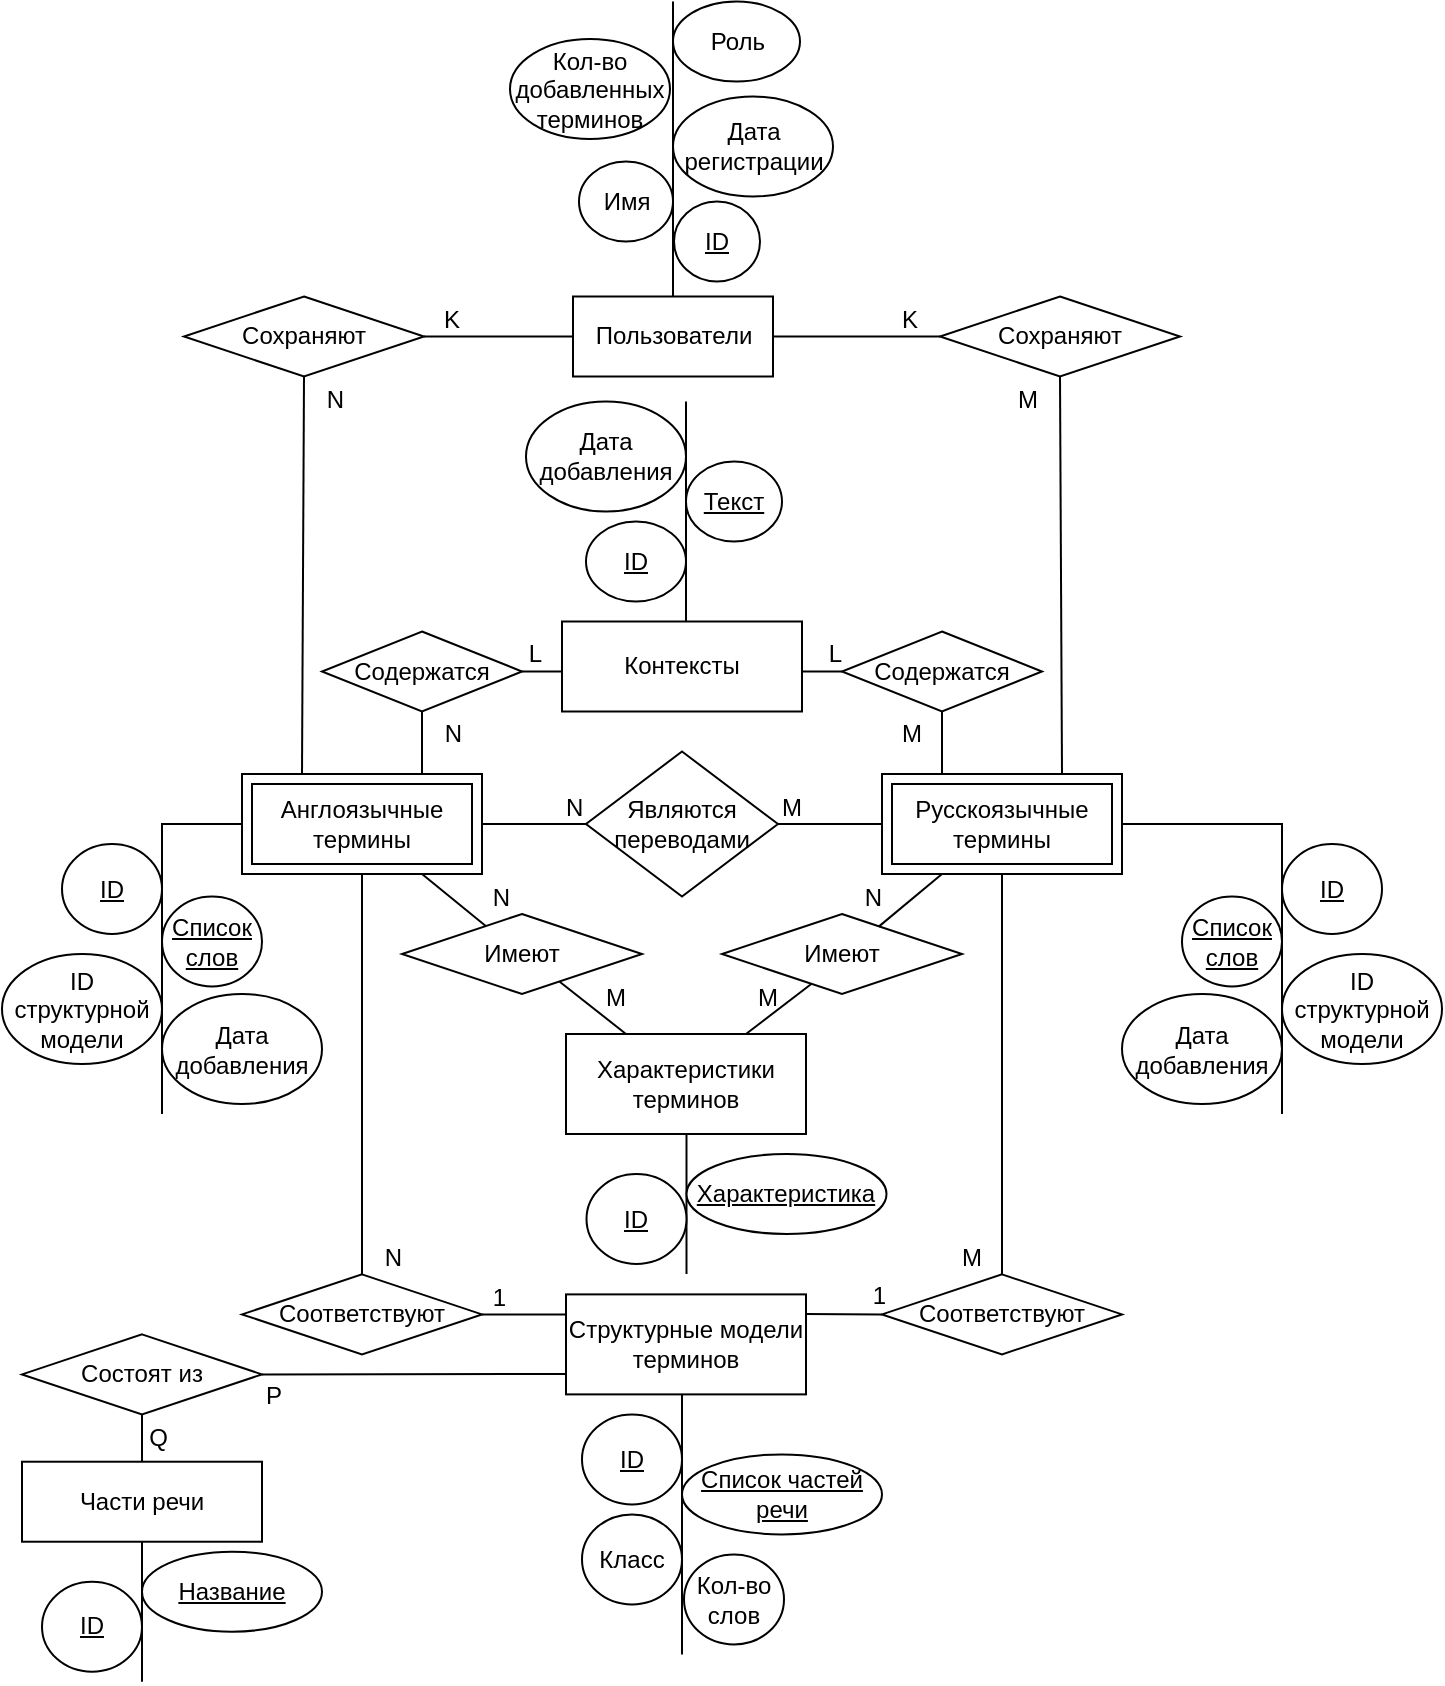 <mxfile version="20.8.16" type="device"><diagram id="244mS9zNh_xSva6xnjS1" name="Страница 1"><mxGraphModel dx="1481" dy="2007" grid="1" gridSize="10" guides="1" tooltips="1" connect="1" arrows="1" fold="1" page="1" pageScale="1" pageWidth="827" pageHeight="1169" math="0" shadow="0"><root><mxCell id="0"/><mxCell id="1" parent="0"/><mxCell id="MEnZoygMXlPPVWilbi8o-1" value="Англоязычные термины" style="shape=ext;margin=3;double=1;whiteSpace=wrap;html=1;align=center;" parent="1" vertex="1"><mxGeometry x="200" y="280" width="120" height="50" as="geometry"/></mxCell><mxCell id="MEnZoygMXlPPVWilbi8o-2" value="Русскоязычные термины" style="shape=ext;margin=3;double=1;whiteSpace=wrap;html=1;align=center;" parent="1" vertex="1"><mxGeometry x="520" y="280" width="120" height="50" as="geometry"/></mxCell><mxCell id="MEnZoygMXlPPVWilbi8o-4" value="Соответствуют" style="shape=rhombus;perimeter=rhombusPerimeter;whiteSpace=wrap;html=1;align=center;" parent="1" vertex="1"><mxGeometry x="200" y="530.19" width="120" height="40" as="geometry"/></mxCell><mxCell id="MEnZoygMXlPPVWilbi8o-9" value="Соответствуют" style="shape=rhombus;perimeter=rhombusPerimeter;whiteSpace=wrap;html=1;align=center;" parent="1" vertex="1"><mxGeometry x="520" y="530.19" width="120" height="40" as="geometry"/></mxCell><mxCell id="MEnZoygMXlPPVWilbi8o-14" value="" style="endArrow=none;html=1;rounded=0;exitX=1;exitY=0.5;exitDx=0;exitDy=0;exitPerimeter=0;entryX=0;entryY=0.2;entryDx=0;entryDy=0;entryPerimeter=0;" parent="1" source="MEnZoygMXlPPVWilbi8o-4" edge="1"><mxGeometry relative="1" as="geometry"><mxPoint x="320" y="569.99" as="sourcePoint"/><mxPoint x="362" y="550.19" as="targetPoint"/></mxGeometry></mxCell><mxCell id="MEnZoygMXlPPVWilbi8o-15" value="1" style="resizable=0;html=1;align=right;verticalAlign=bottom;" parent="MEnZoygMXlPPVWilbi8o-14" connectable="0" vertex="1"><mxGeometry x="1" relative="1" as="geometry"><mxPoint x="-30" as="offset"/></mxGeometry></mxCell><mxCell id="MEnZoygMXlPPVWilbi8o-16" value="" style="endArrow=none;html=1;rounded=0;exitX=0.5;exitY=0;exitDx=0;exitDy=0;entryX=0.5;entryY=1;entryDx=0;entryDy=0;" parent="1" source="MEnZoygMXlPPVWilbi8o-4" target="MEnZoygMXlPPVWilbi8o-1" edge="1"><mxGeometry relative="1" as="geometry"><mxPoint x="254" y="350" as="sourcePoint"/><mxPoint x="414" y="350" as="targetPoint"/></mxGeometry></mxCell><mxCell id="MEnZoygMXlPPVWilbi8o-17" value="N" style="resizable=0;html=1;align=right;verticalAlign=bottom;" parent="MEnZoygMXlPPVWilbi8o-16" connectable="0" vertex="1"><mxGeometry x="1" relative="1" as="geometry"><mxPoint x="20" y="200" as="offset"/></mxGeometry></mxCell><mxCell id="MEnZoygMXlPPVWilbi8o-18" value="" style="endArrow=none;html=1;rounded=0;entryX=0.5;entryY=1;entryDx=0;entryDy=0;exitX=0.5;exitY=0;exitDx=0;exitDy=0;" parent="1" source="MEnZoygMXlPPVWilbi8o-9" target="MEnZoygMXlPPVWilbi8o-2" edge="1"><mxGeometry relative="1" as="geometry"><mxPoint x="560" y="380" as="sourcePoint"/><mxPoint x="499.8" y="330" as="targetPoint"/></mxGeometry></mxCell><mxCell id="MEnZoygMXlPPVWilbi8o-19" value="M" style="resizable=0;html=1;align=right;verticalAlign=bottom;" parent="MEnZoygMXlPPVWilbi8o-18" connectable="0" vertex="1"><mxGeometry x="1" relative="1" as="geometry"><mxPoint x="-10" y="200" as="offset"/></mxGeometry></mxCell><mxCell id="MEnZoygMXlPPVWilbi8o-20" value="" style="endArrow=none;html=1;rounded=0;exitX=0;exitY=0.5;exitDx=0;exitDy=0;entryX=0.999;entryY=0.196;entryDx=0;entryDy=0;entryPerimeter=0;" parent="1" source="MEnZoygMXlPPVWilbi8o-9" edge="1"><mxGeometry relative="1" as="geometry"><mxPoint x="490" y="560.19" as="sourcePoint"/><mxPoint x="481.88" y="549.99" as="targetPoint"/></mxGeometry></mxCell><mxCell id="MEnZoygMXlPPVWilbi8o-21" value="1" style="resizable=0;html=1;align=right;verticalAlign=bottom;" parent="MEnZoygMXlPPVWilbi8o-20" connectable="0" vertex="1"><mxGeometry x="1" relative="1" as="geometry"><mxPoint x="40" as="offset"/></mxGeometry></mxCell><mxCell id="MEnZoygMXlPPVWilbi8o-22" value="" style="endArrow=none;html=1;rounded=0;entryX=1;entryY=0.5;entryDx=0;entryDy=0;exitX=0;exitY=0.5;exitDx=0;exitDy=0;" parent="1" source="MEnZoygMXlPPVWilbi8o-38" target="MEnZoygMXlPPVWilbi8o-1" edge="1"><mxGeometry relative="1" as="geometry"><mxPoint x="380" y="320" as="sourcePoint"/><mxPoint x="540" y="320" as="targetPoint"/></mxGeometry></mxCell><mxCell id="MEnZoygMXlPPVWilbi8o-25" value="N" style="resizable=0;html=1;align=left;verticalAlign=bottom;direction=west;" parent="1" connectable="0" vertex="1"><mxGeometry x="360" y="305" as="geometry"/></mxCell><mxCell id="MEnZoygMXlPPVWilbi8o-27" value="Пользователи" style="whiteSpace=wrap;html=1;align=center;" parent="1" vertex="1"><mxGeometry x="365.5" y="41.25" width="100" height="40" as="geometry"/></mxCell><mxCell id="MEnZoygMXlPPVWilbi8o-28" value="Сохраняют" style="shape=rhombus;perimeter=rhombusPerimeter;whiteSpace=wrap;html=1;align=center;" parent="1" vertex="1"><mxGeometry x="171" y="41.25" width="120" height="40" as="geometry"/></mxCell><mxCell id="MEnZoygMXlPPVWilbi8o-29" value="" style="endArrow=none;html=1;rounded=0;exitX=1;exitY=0.5;exitDx=0;exitDy=0;entryX=0;entryY=0.5;entryDx=0;entryDy=0;" parent="1" source="MEnZoygMXlPPVWilbi8o-28" target="MEnZoygMXlPPVWilbi8o-27" edge="1"><mxGeometry relative="1" as="geometry"><mxPoint x="325" y="63.55" as="sourcePoint"/><mxPoint x="365" y="63.55" as="targetPoint"/></mxGeometry></mxCell><mxCell id="MEnZoygMXlPPVWilbi8o-30" value="K" style="resizable=0;html=1;align=right;verticalAlign=bottom;" parent="MEnZoygMXlPPVWilbi8o-29" connectable="0" vertex="1"><mxGeometry x="1" relative="1" as="geometry"><mxPoint x="-56" as="offset"/></mxGeometry></mxCell><mxCell id="MEnZoygMXlPPVWilbi8o-31" value="" style="endArrow=none;html=1;rounded=0;entryX=0.5;entryY=1;entryDx=0;entryDy=0;exitX=0.25;exitY=0;exitDx=0;exitDy=0;" parent="1" source="MEnZoygMXlPPVWilbi8o-1" target="MEnZoygMXlPPVWilbi8o-28" edge="1"><mxGeometry relative="1" as="geometry"><mxPoint x="220" y="260" as="sourcePoint"/><mxPoint x="270" y="200" as="targetPoint"/></mxGeometry></mxCell><mxCell id="MEnZoygMXlPPVWilbi8o-32" value="N" style="resizable=0;html=1;align=right;verticalAlign=bottom;" parent="MEnZoygMXlPPVWilbi8o-31" connectable="0" vertex="1"><mxGeometry x="1" relative="1" as="geometry"><mxPoint x="20" y="20" as="offset"/></mxGeometry></mxCell><mxCell id="MEnZoygMXlPPVWilbi8o-33" value="Сохраняют" style="shape=rhombus;perimeter=rhombusPerimeter;whiteSpace=wrap;html=1;align=center;" parent="1" vertex="1"><mxGeometry x="549" y="41.25" width="120" height="40" as="geometry"/></mxCell><mxCell id="MEnZoygMXlPPVWilbi8o-34" value="" style="endArrow=none;html=1;rounded=0;exitX=0;exitY=0.5;exitDx=0;exitDy=0;entryX=1;entryY=0.5;entryDx=0;entryDy=0;" parent="1" source="MEnZoygMXlPPVWilbi8o-33" target="MEnZoygMXlPPVWilbi8o-27" edge="1"><mxGeometry relative="1" as="geometry"><mxPoint x="501" y="133.75" as="sourcePoint"/><mxPoint x="545" y="133.75" as="targetPoint"/></mxGeometry></mxCell><mxCell id="MEnZoygMXlPPVWilbi8o-35" value="K" style="resizable=0;html=1;align=right;verticalAlign=bottom;" parent="MEnZoygMXlPPVWilbi8o-34" connectable="0" vertex="1"><mxGeometry x="1" relative="1" as="geometry"><mxPoint x="73" as="offset"/></mxGeometry></mxCell><mxCell id="MEnZoygMXlPPVWilbi8o-36" value="" style="endArrow=none;html=1;rounded=0;entryX=0.5;entryY=1;entryDx=0;entryDy=0;exitX=0.75;exitY=0;exitDx=0;exitDy=0;" parent="1" source="MEnZoygMXlPPVWilbi8o-2" target="MEnZoygMXlPPVWilbi8o-33" edge="1"><mxGeometry relative="1" as="geometry"><mxPoint x="560" y="280" as="sourcePoint"/><mxPoint x="560" y="160" as="targetPoint"/></mxGeometry></mxCell><mxCell id="MEnZoygMXlPPVWilbi8o-37" value="M" style="resizable=0;html=1;align=right;verticalAlign=bottom;" parent="MEnZoygMXlPPVWilbi8o-36" connectable="0" vertex="1"><mxGeometry x="1" relative="1" as="geometry"><mxPoint x="-10" y="20" as="offset"/></mxGeometry></mxCell><mxCell id="MEnZoygMXlPPVWilbi8o-38" value="Являются переводами" style="shape=rhombus;perimeter=rhombusPerimeter;whiteSpace=wrap;html=1;align=center;" parent="1" vertex="1"><mxGeometry x="372" y="268.75" width="96" height="72.5" as="geometry"/></mxCell><mxCell id="MEnZoygMXlPPVWilbi8o-42" value="" style="endArrow=none;html=1;rounded=0;exitX=0;exitY=0.5;exitDx=0;exitDy=0;entryX=1;entryY=0.5;entryDx=0;entryDy=0;" parent="1" source="MEnZoygMXlPPVWilbi8o-2" target="MEnZoygMXlPPVWilbi8o-38" edge="1"><mxGeometry relative="1" as="geometry"><mxPoint x="530" y="150" as="sourcePoint"/><mxPoint x="474" y="150" as="targetPoint"/></mxGeometry></mxCell><mxCell id="MEnZoygMXlPPVWilbi8o-43" value="M" style="resizable=0;html=1;align=right;verticalAlign=bottom;" parent="MEnZoygMXlPPVWilbi8o-42" connectable="0" vertex="1"><mxGeometry x="1" relative="1" as="geometry"><mxPoint x="12" as="offset"/></mxGeometry></mxCell><mxCell id="MEnZoygMXlPPVWilbi8o-44" value="" style="line;strokeWidth=1;rotatable=0;dashed=0;labelPosition=right;align=left;verticalAlign=middle;spacingTop=0;spacingLeft=6;points=[];portConstraint=eastwest;direction=south;" parent="1" vertex="1"><mxGeometry x="415" y="590.19" width="10" height="130" as="geometry"/></mxCell><mxCell id="MEnZoygMXlPPVWilbi8o-45" value="Список частей речи" style="ellipse;whiteSpace=wrap;html=1;align=center;fontStyle=4;" parent="1" vertex="1"><mxGeometry x="420" y="620.19" width="100" height="40" as="geometry"/></mxCell><mxCell id="MEnZoygMXlPPVWilbi8o-48" value="Список слов" style="ellipse;whiteSpace=wrap;html=1;align=center;fontStyle=4;direction=south;" parent="1" vertex="1"><mxGeometry x="160" y="341.25" width="50" height="45" as="geometry"/></mxCell><mxCell id="MEnZoygMXlPPVWilbi8o-51" value="ID структурной&lt;br&gt;модели" style="ellipse;whiteSpace=wrap;html=1;align=center;" parent="1" vertex="1"><mxGeometry x="80" y="370" width="80" height="55" as="geometry"/></mxCell><mxCell id="MEnZoygMXlPPVWilbi8o-56" value="" style="line;strokeWidth=1;rotatable=0;dashed=0;labelPosition=right;align=left;verticalAlign=middle;spacingTop=0;spacingLeft=6;points=[];portConstraint=eastwest;direction=south;" parent="1" vertex="1"><mxGeometry x="410.5" y="-106.25" width="10" height="147.5" as="geometry"/></mxCell><mxCell id="MEnZoygMXlPPVWilbi8o-57" value="ID" style="ellipse;whiteSpace=wrap;html=1;align=center;fontStyle=4;" parent="1" vertex="1"><mxGeometry x="416" y="-6.25" width="43" height="40" as="geometry"/></mxCell><mxCell id="MEnZoygMXlPPVWilbi8o-60" value="ID" style="ellipse;whiteSpace=wrap;html=1;align=center;fontStyle=4;" parent="1" vertex="1"><mxGeometry x="370" y="600.19" width="50" height="45" as="geometry"/></mxCell><mxCell id="MEnZoygMXlPPVWilbi8o-62" value="Содержатся" style="shape=rhombus;perimeter=rhombusPerimeter;whiteSpace=wrap;html=1;align=center;" parent="1" vertex="1"><mxGeometry x="240" y="208.75" width="100" height="40" as="geometry"/></mxCell><mxCell id="MEnZoygMXlPPVWilbi8o-63" value="" style="endArrow=none;html=1;rounded=0;exitX=1;exitY=0.5;exitDx=0;exitDy=0;entryX=0;entryY=0.5;entryDx=0;entryDy=0;" parent="1" source="MEnZoygMXlPPVWilbi8o-62" edge="1"><mxGeometry relative="1" as="geometry"><mxPoint x="394" y="133.55" as="sourcePoint"/><mxPoint x="360" y="228.75" as="targetPoint"/></mxGeometry></mxCell><mxCell id="MEnZoygMXlPPVWilbi8o-64" value="L" style="resizable=0;html=1;align=right;verticalAlign=bottom;" parent="MEnZoygMXlPPVWilbi8o-63" connectable="0" vertex="1"><mxGeometry x="1" relative="1" as="geometry"><mxPoint x="-10" as="offset"/></mxGeometry></mxCell><mxCell id="MEnZoygMXlPPVWilbi8o-65" value="" style="endArrow=none;html=1;rounded=0;entryX=0.5;entryY=1;entryDx=0;entryDy=0;exitX=0.75;exitY=0;exitDx=0;exitDy=0;" parent="1" source="MEnZoygMXlPPVWilbi8o-1" target="MEnZoygMXlPPVWilbi8o-62" edge="1"><mxGeometry relative="1" as="geometry"><mxPoint x="310" y="260" as="sourcePoint"/><mxPoint x="340" y="310" as="targetPoint"/></mxGeometry></mxCell><mxCell id="MEnZoygMXlPPVWilbi8o-66" value="N" style="resizable=0;html=1;align=right;verticalAlign=bottom;" parent="MEnZoygMXlPPVWilbi8o-65" connectable="0" vertex="1"><mxGeometry x="1" relative="1" as="geometry"><mxPoint x="20" y="20" as="offset"/></mxGeometry></mxCell><mxCell id="MEnZoygMXlPPVWilbi8o-67" value="Содержатся" style="shape=rhombus;perimeter=rhombusPerimeter;whiteSpace=wrap;html=1;align=center;" parent="1" vertex="1"><mxGeometry x="500" y="208.75" width="100" height="40" as="geometry"/></mxCell><mxCell id="MEnZoygMXlPPVWilbi8o-68" value="" style="endArrow=none;html=1;rounded=0;exitX=0;exitY=0.5;exitDx=0;exitDy=0;entryX=1;entryY=0.5;entryDx=0;entryDy=0;" parent="1" source="MEnZoygMXlPPVWilbi8o-67" edge="1"><mxGeometry relative="1" as="geometry"><mxPoint x="644" y="133.55" as="sourcePoint"/><mxPoint x="480" y="228.75" as="targetPoint"/></mxGeometry></mxCell><mxCell id="MEnZoygMXlPPVWilbi8o-69" value="L" style="resizable=0;html=1;align=right;verticalAlign=bottom;" parent="MEnZoygMXlPPVWilbi8o-68" connectable="0" vertex="1"><mxGeometry x="1" relative="1" as="geometry"><mxPoint x="20" as="offset"/></mxGeometry></mxCell><mxCell id="MEnZoygMXlPPVWilbi8o-70" value="" style="endArrow=none;html=1;rounded=0;entryX=0.5;entryY=1;entryDx=0;entryDy=0;exitX=0.25;exitY=0;exitDx=0;exitDy=0;" parent="1" source="MEnZoygMXlPPVWilbi8o-2" target="MEnZoygMXlPPVWilbi8o-67" edge="1"><mxGeometry relative="1" as="geometry"><mxPoint x="540" y="280" as="sourcePoint"/><mxPoint x="590" y="310" as="targetPoint"/></mxGeometry></mxCell><mxCell id="MEnZoygMXlPPVWilbi8o-71" value="M" style="resizable=0;html=1;align=right;verticalAlign=bottom;" parent="MEnZoygMXlPPVWilbi8o-70" connectable="0" vertex="1"><mxGeometry x="1" relative="1" as="geometry"><mxPoint x="-10" y="20" as="offset"/></mxGeometry></mxCell><mxCell id="MEnZoygMXlPPVWilbi8o-72" value="" style="line;strokeWidth=1;rotatable=0;dashed=0;labelPosition=right;align=left;verticalAlign=middle;spacingTop=0;spacingLeft=6;points=[];portConstraint=eastwest;direction=south;" parent="1" vertex="1"><mxGeometry x="417" y="93.75" width="10" height="110" as="geometry"/></mxCell><mxCell id="MEnZoygMXlPPVWilbi8o-73" value="Текст" style="ellipse;whiteSpace=wrap;html=1;align=center;fontStyle=4;" parent="1" vertex="1"><mxGeometry x="422" y="123.75" width="48" height="40" as="geometry"/></mxCell><mxCell id="MEnZoygMXlPPVWilbi8o-74" value="ID" style="ellipse;whiteSpace=wrap;html=1;align=center;fontStyle=4;" parent="1" vertex="1"><mxGeometry x="372" y="153.75" width="50" height="40" as="geometry"/></mxCell><mxCell id="MEnZoygMXlPPVWilbi8o-75" value="ID" style="ellipse;whiteSpace=wrap;html=1;align=center;fontStyle=4;direction=south;" parent="1" vertex="1"><mxGeometry x="110" y="315" width="50" height="45" as="geometry"/></mxCell><mxCell id="MEnZoygMXlPPVWilbi8o-76" value="Кол-во&lt;br&gt;слов" style="ellipse;whiteSpace=wrap;html=1;align=center;" parent="1" vertex="1"><mxGeometry x="421" y="670.19" width="50" height="45" as="geometry"/></mxCell><mxCell id="MEnZoygMXlPPVWilbi8o-77" value="Кол-во&lt;br&gt;добавленных терминов" style="ellipse;whiteSpace=wrap;html=1;align=center;" parent="1" vertex="1"><mxGeometry x="334" y="-87.5" width="80" height="50" as="geometry"/></mxCell><mxCell id="MEnZoygMXlPPVWilbi8o-79" value="Дата регистрации" style="ellipse;whiteSpace=wrap;html=1;align=center;" parent="1" vertex="1"><mxGeometry x="415.5" y="-58.75" width="80" height="50" as="geometry"/></mxCell><mxCell id="MEnZoygMXlPPVWilbi8o-81" value="Дата добавления" style="ellipse;whiteSpace=wrap;html=1;align=center;" parent="1" vertex="1"><mxGeometry x="160" y="390" width="80" height="55" as="geometry"/></mxCell><mxCell id="MEnZoygMXlPPVWilbi8o-82" value="Дата добавления" style="ellipse;whiteSpace=wrap;html=1;align=center;" parent="1" vertex="1"><mxGeometry x="342" y="93.75" width="80" height="55" as="geometry"/></mxCell><mxCell id="b_QlDgpn11V66arvJ2R6-2" value="Класс" style="ellipse;whiteSpace=wrap;html=1;align=center;" parent="1" vertex="1"><mxGeometry x="370" y="650.19" width="50" height="45" as="geometry"/></mxCell><mxCell id="b_QlDgpn11V66arvJ2R6-20" value="Части речи" style="whiteSpace=wrap;html=1;align=center;" parent="1" vertex="1"><mxGeometry x="90" y="623.86" width="120" height="40" as="geometry"/></mxCell><mxCell id="b_QlDgpn11V66arvJ2R6-27" value="" style="line;strokeWidth=1;rotatable=0;dashed=0;labelPosition=right;align=left;verticalAlign=middle;spacingTop=0;spacingLeft=6;points=[];portConstraint=eastwest;direction=south;" parent="1" vertex="1"><mxGeometry x="145" y="663.86" width="10" height="70" as="geometry"/></mxCell><mxCell id="b_QlDgpn11V66arvJ2R6-28" value="Название" style="ellipse;whiteSpace=wrap;html=1;align=center;fontStyle=4;" parent="1" vertex="1"><mxGeometry x="150" y="668.86" width="90" height="40" as="geometry"/></mxCell><mxCell id="b_QlDgpn11V66arvJ2R6-29" value="ID" style="ellipse;whiteSpace=wrap;html=1;align=center;fontStyle=4;" parent="1" vertex="1"><mxGeometry x="100" y="683.86" width="50" height="45" as="geometry"/></mxCell><mxCell id="b_QlDgpn11V66arvJ2R6-32" value="Состоят из" style="shape=rhombus;perimeter=rhombusPerimeter;whiteSpace=wrap;html=1;align=center;" parent="1" vertex="1"><mxGeometry x="90" y="560.19" width="120" height="40" as="geometry"/></mxCell><mxCell id="b_QlDgpn11V66arvJ2R6-34" value="" style="endArrow=none;html=1;rounded=0;exitX=1;exitY=0.5;exitDx=0;exitDy=0;entryX=-0.003;entryY=0.796;entryDx=0;entryDy=0;entryPerimeter=0;" parent="1" source="b_QlDgpn11V66arvJ2R6-32" edge="1"><mxGeometry relative="1" as="geometry"><mxPoint x="225.0" y="579.85" as="sourcePoint"/><mxPoint x="361.64" y="579.99" as="targetPoint"/></mxGeometry></mxCell><mxCell id="b_QlDgpn11V66arvJ2R6-35" value="P" style="resizable=0;html=1;align=right;verticalAlign=bottom;" parent="b_QlDgpn11V66arvJ2R6-34" connectable="0" vertex="1"><mxGeometry x="1" relative="1" as="geometry"><mxPoint x="-141" y="20" as="offset"/></mxGeometry></mxCell><mxCell id="b_QlDgpn11V66arvJ2R6-36" value="" style="endArrow=none;html=1;rounded=0;exitX=0.5;exitY=0;exitDx=0;exitDy=0;entryX=0.5;entryY=1;entryDx=0;entryDy=0;" parent="1" source="b_QlDgpn11V66arvJ2R6-20" target="b_QlDgpn11V66arvJ2R6-32" edge="1"><mxGeometry relative="1" as="geometry"><mxPoint x="270" y="540.19" as="sourcePoint"/><mxPoint x="270" y="490.19" as="targetPoint"/></mxGeometry></mxCell><mxCell id="b_QlDgpn11V66arvJ2R6-37" value="Q" style="resizable=0;html=1;align=right;verticalAlign=bottom;" parent="b_QlDgpn11V66arvJ2R6-36" connectable="0" vertex="1"><mxGeometry x="1" relative="1" as="geometry"><mxPoint x="13" y="20" as="offset"/></mxGeometry></mxCell><mxCell id="82KKWr9Kmz71Q_NBfK_r-1" value="Имя" style="ellipse;whiteSpace=wrap;html=1;align=center;" parent="1" vertex="1"><mxGeometry x="368.5" y="-26.25" width="47" height="40" as="geometry"/></mxCell><mxCell id="M82gKQGlILqdqzGqi8Oo-1" value="Контексты" style="whiteSpace=wrap;html=1;align=center;" parent="1" vertex="1"><mxGeometry x="360" y="203.75" width="120" height="45" as="geometry"/></mxCell><mxCell id="M82gKQGlILqdqzGqi8Oo-3" value="Структурные модели терминов" style="whiteSpace=wrap;html=1;align=center;" parent="1" vertex="1"><mxGeometry x="362" y="540.19" width="120" height="50" as="geometry"/></mxCell><mxCell id="Pl-nD0fmqm1sB9lcYUa6-4" value="Роль" style="ellipse;whiteSpace=wrap;html=1;align=center;" parent="1" vertex="1"><mxGeometry x="415.5" y="-106.25" width="63.5" height="40" as="geometry"/></mxCell><mxCell id="gXByB9mJ8a2uPyQQDqTq-10" value="Характеристики терминов" style="whiteSpace=wrap;html=1;align=center;" vertex="1" parent="1"><mxGeometry x="362" y="410.0" width="120" height="50" as="geometry"/></mxCell><mxCell id="gXByB9mJ8a2uPyQQDqTq-11" value="Имеют" style="shape=rhombus;perimeter=rhombusPerimeter;whiteSpace=wrap;html=1;align=center;" vertex="1" parent="1"><mxGeometry x="280" y="350.0" width="120" height="40" as="geometry"/></mxCell><mxCell id="gXByB9mJ8a2uPyQQDqTq-12" value="Имеют" style="shape=rhombus;perimeter=rhombusPerimeter;whiteSpace=wrap;html=1;align=center;" vertex="1" parent="1"><mxGeometry x="440" y="350.0" width="120" height="40" as="geometry"/></mxCell><mxCell id="gXByB9mJ8a2uPyQQDqTq-13" value="" style="endArrow=none;html=1;rounded=0;exitX=0.349;exitY=0.151;exitDx=0;exitDy=0;entryX=0.75;entryY=1;entryDx=0;entryDy=0;exitPerimeter=0;" edge="1" parent="1" source="gXByB9mJ8a2uPyQQDqTq-11" target="MEnZoygMXlPPVWilbi8o-1"><mxGeometry relative="1" as="geometry"><mxPoint x="270" y="569.81" as="sourcePoint"/><mxPoint x="270" y="340" as="targetPoint"/></mxGeometry></mxCell><mxCell id="gXByB9mJ8a2uPyQQDqTq-15" value="" style="endArrow=none;html=1;rounded=0;exitX=0.25;exitY=0;exitDx=0;exitDy=0;entryX=0.657;entryY=0.846;entryDx=0;entryDy=0;entryPerimeter=0;" edge="1" parent="1" source="gXByB9mJ8a2uPyQQDqTq-10" target="gXByB9mJ8a2uPyQQDqTq-11"><mxGeometry relative="1" as="geometry"><mxPoint x="330.5" y="380" as="sourcePoint"/><mxPoint x="300" y="340" as="targetPoint"/></mxGeometry></mxCell><mxCell id="gXByB9mJ8a2uPyQQDqTq-17" value="" style="endArrow=none;html=1;rounded=0;exitX=0.653;exitY=0.158;exitDx=0;exitDy=0;entryX=0.25;entryY=1;entryDx=0;entryDy=0;exitPerimeter=0;" edge="1" parent="1" source="gXByB9mJ8a2uPyQQDqTq-12" target="MEnZoygMXlPPVWilbi8o-2"><mxGeometry relative="1" as="geometry"><mxPoint x="400" y="440" as="sourcePoint"/><mxPoint x="365.36" y="405.32" as="targetPoint"/></mxGeometry></mxCell><mxCell id="gXByB9mJ8a2uPyQQDqTq-19" value="" style="endArrow=none;html=1;rounded=0;exitX=0.75;exitY=0;exitDx=0;exitDy=0;entryX=0.372;entryY=0.875;entryDx=0;entryDy=0;entryPerimeter=0;" edge="1" parent="1" source="gXByB9mJ8a2uPyQQDqTq-10" target="gXByB9mJ8a2uPyQQDqTq-12"><mxGeometry relative="1" as="geometry"><mxPoint x="400" y="440" as="sourcePoint"/><mxPoint x="365.36" y="405.32" as="targetPoint"/></mxGeometry></mxCell><mxCell id="gXByB9mJ8a2uPyQQDqTq-21" value="N" style="resizable=0;html=1;align=right;verticalAlign=bottom;" connectable="0" vertex="1" parent="1"><mxGeometry x="334" y="350.0" as="geometry"/></mxCell><mxCell id="gXByB9mJ8a2uPyQQDqTq-22" value="N" style="resizable=0;html=1;align=right;verticalAlign=bottom;" connectable="0" vertex="1" parent="1"><mxGeometry x="520" y="350.0" as="geometry"/></mxCell><mxCell id="gXByB9mJ8a2uPyQQDqTq-23" value="M" style="resizable=0;html=1;align=right;verticalAlign=bottom;" connectable="0" vertex="1" parent="1"><mxGeometry x="392" y="400.0" as="geometry"/></mxCell><mxCell id="gXByB9mJ8a2uPyQQDqTq-24" value="M" style="resizable=0;html=1;align=right;verticalAlign=bottom;" connectable="0" vertex="1" parent="1"><mxGeometry x="468" y="400.0" as="geometry"/></mxCell><mxCell id="gXByB9mJ8a2uPyQQDqTq-25" value="" style="line;strokeWidth=1;rotatable=0;dashed=0;labelPosition=right;align=left;verticalAlign=middle;spacingTop=0;spacingLeft=6;points=[];portConstraint=eastwest;direction=south;" vertex="1" parent="1"><mxGeometry x="417.25" y="460" width="10" height="70" as="geometry"/></mxCell><mxCell id="gXByB9mJ8a2uPyQQDqTq-26" value="Характеристика" style="ellipse;whiteSpace=wrap;html=1;align=center;fontStyle=4;" vertex="1" parent="1"><mxGeometry x="422.25" y="470.0" width="100" height="40" as="geometry"/></mxCell><mxCell id="gXByB9mJ8a2uPyQQDqTq-27" value="ID" style="ellipse;whiteSpace=wrap;html=1;align=center;fontStyle=4;" vertex="1" parent="1"><mxGeometry x="372.25" y="480.0" width="50" height="45" as="geometry"/></mxCell><mxCell id="gXByB9mJ8a2uPyQQDqTq-29" value="" style="endArrow=none;html=1;rounded=0;entryX=0;entryY=0.5;entryDx=0;entryDy=0;" edge="1" parent="1" target="MEnZoygMXlPPVWilbi8o-1"><mxGeometry width="50" height="50" relative="1" as="geometry"><mxPoint x="160" y="450" as="sourcePoint"/><mxPoint x="170" y="320" as="targetPoint"/><Array as="points"><mxPoint x="160" y="305"/></Array></mxGeometry></mxCell><mxCell id="gXByB9mJ8a2uPyQQDqTq-30" value="Список слов" style="ellipse;whiteSpace=wrap;html=1;align=center;fontStyle=4;direction=south;" vertex="1" parent="1"><mxGeometry x="670" y="341.25" width="50" height="45" as="geometry"/></mxCell><mxCell id="gXByB9mJ8a2uPyQQDqTq-31" value="ID структурной&lt;br&gt;модели" style="ellipse;whiteSpace=wrap;html=1;align=center;" vertex="1" parent="1"><mxGeometry x="720" y="370" width="80" height="55" as="geometry"/></mxCell><mxCell id="gXByB9mJ8a2uPyQQDqTq-32" value="ID" style="ellipse;whiteSpace=wrap;html=1;align=center;fontStyle=4;direction=south;" vertex="1" parent="1"><mxGeometry x="720" y="315" width="50" height="45" as="geometry"/></mxCell><mxCell id="gXByB9mJ8a2uPyQQDqTq-33" value="Дата добавления" style="ellipse;whiteSpace=wrap;html=1;align=center;" vertex="1" parent="1"><mxGeometry x="640" y="390" width="80" height="55" as="geometry"/></mxCell><mxCell id="gXByB9mJ8a2uPyQQDqTq-34" value="" style="endArrow=none;html=1;rounded=0;entryX=1;entryY=0.5;entryDx=0;entryDy=0;" edge="1" parent="1" target="MEnZoygMXlPPVWilbi8o-2"><mxGeometry width="50" height="50" relative="1" as="geometry"><mxPoint x="720" y="450" as="sourcePoint"/><mxPoint x="760" y="325" as="targetPoint"/><Array as="points"><mxPoint x="720" y="305"/></Array></mxGeometry></mxCell></root></mxGraphModel></diagram></mxfile>